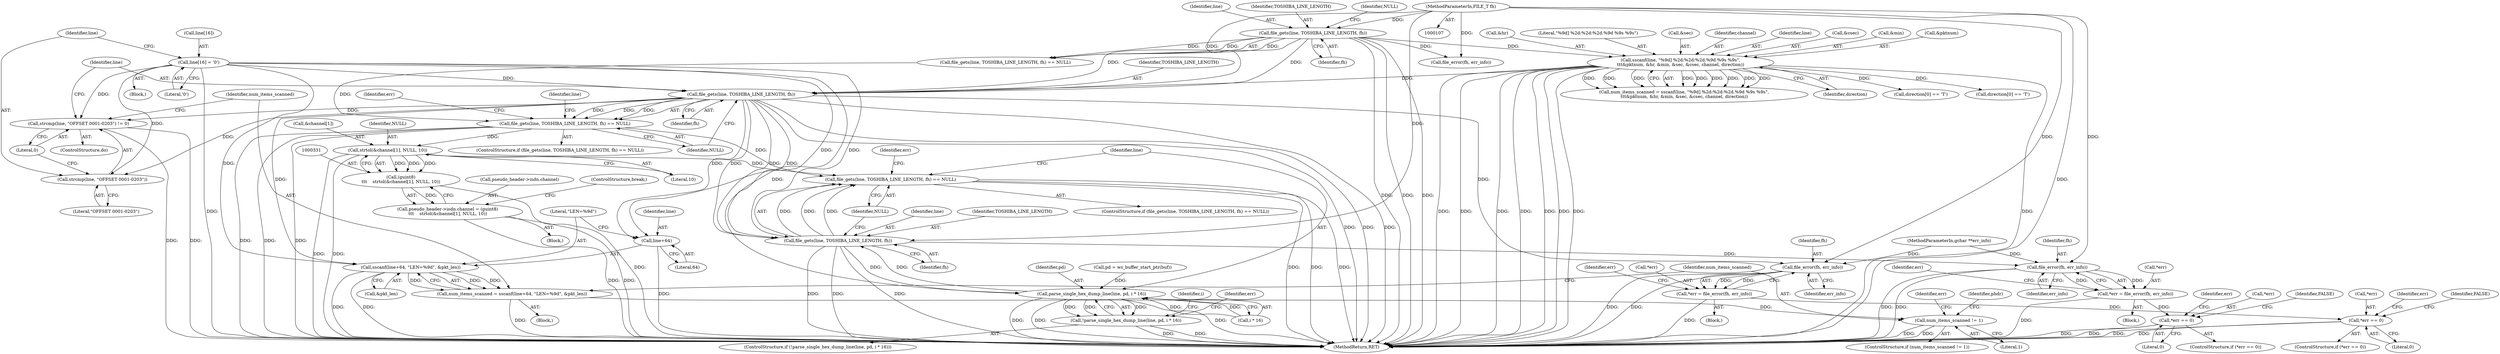 digraph "0_wireshark_5efb45231671baa2db2011d8f67f9d6e72bc455b@API" {
"1000197" [label="(Call,file_gets(line, TOSHIBA_LINE_LENGTH, fh))"];
"1000221" [label="(Call,line[16] = '\0')"];
"1000162" [label="(Call,sscanf(line, \"%9d] %2d:%2d:%2d.%9d %9s %9s\",\n\t\t\t&pktnum, &hr, &min, &sec, &csec, channel, direction))"];
"1000136" [label="(Call,file_gets(line, TOSHIBA_LINE_LENGTH, fh))"];
"1000108" [label="(MethodParameterIn,FILE_T fh)"];
"1000196" [label="(Call,file_gets(line, TOSHIBA_LINE_LENGTH, fh) == NULL)"];
"1000332" [label="(Call,strtol(&channel[1], NULL, 10))"];
"1000330" [label="(Call,(guint8)\n\t\t\t    strtol(&channel[1], NULL, 10))"];
"1000324" [label="(Call,pseudo_header->isdn.channel = (guint8)\n\t\t\t    strtol(&channel[1], NULL, 10))"];
"1000410" [label="(Call,file_gets(line, TOSHIBA_LINE_LENGTH, fh) == NULL)"];
"1000206" [label="(Call,file_error(fh, err_info))"];
"1000203" [label="(Call,*err = file_error(fh, err_info))"];
"1000210" [label="(Call,*err == 0)"];
"1000226" [label="(Call,strcmp(line, \"OFFSET 0001-0203\") != 0)"];
"1000227" [label="(Call,strcmp(line, \"OFFSET 0001-0203\"))"];
"1000233" [label="(Call,sscanf(line+64, \"LEN=%9d\", &pkt_len))"];
"1000231" [label="(Call,num_items_scanned = sscanf(line+64, \"LEN=%9d\", &pkt_len))"];
"1000241" [label="(Call,num_items_scanned != 1)"];
"1000234" [label="(Call,line+64)"];
"1000411" [label="(Call,file_gets(line, TOSHIBA_LINE_LENGTH, fh))"];
"1000420" [label="(Call,file_error(fh, err_info))"];
"1000417" [label="(Call,*err = file_error(fh, err_info))"];
"1000424" [label="(Call,*err == 0)"];
"1000437" [label="(Call,parse_single_hex_dump_line(line, pd, i * 16))"];
"1000436" [label="(Call,!parse_single_hex_dump_line(line, pd, i * 16))"];
"1000221" [label="(Call,line[16] = '\0')"];
"1000203" [label="(Call,*err = file_error(fh, err_info))"];
"1000162" [label="(Call,sscanf(line, \"%9d] %2d:%2d:%2d.%9d %9s %9s\",\n\t\t\t&pktnum, &hr, &min, &sec, &csec, channel, direction))"];
"1000242" [label="(Identifier,num_items_scanned)"];
"1000438" [label="(Identifier,line)"];
"1000383" [label="(Call,pd = ws_buffer_start_ptr(buf))"];
"1000112" [label="(MethodParameterIn,gchar **err_info)"];
"1000217" [label="(Identifier,err)"];
"1000113" [label="(Block,)"];
"1000424" [label="(Call,*err == 0)"];
"1000135" [label="(Call,file_gets(line, TOSHIBA_LINE_LENGTH, fh) == NULL)"];
"1000194" [label="(Block,)"];
"1000169" [label="(Call,&min)"];
"1000238" [label="(Call,&pkt_len)"];
"1000209" [label="(ControlStructure,if (*err == 0))"];
"1000407" [label="(Identifier,i)"];
"1000195" [label="(ControlStructure,if (file_gets(line, TOSHIBA_LINE_LENGTH, fh) == NULL))"];
"1000165" [label="(Call,&pktnum)"];
"1000167" [label="(Call,&hr)"];
"1000164" [label="(Literal,\"%9d] %2d:%2d:%2d.%9d %9s %9s\")"];
"1000415" [label="(Identifier,NULL)"];
"1000410" [label="(Call,file_gets(line, TOSHIBA_LINE_LENGTH, fh) == NULL)"];
"1000234" [label="(Call,line+64)"];
"1000414" [label="(Identifier,fh)"];
"1000226" [label="(Call,strcmp(line, \"OFFSET 0001-0203\") != 0)"];
"1000197" [label="(Call,file_gets(line, TOSHIBA_LINE_LENGTH, fh))"];
"1000212" [label="(Identifier,err)"];
"1000208" [label="(Identifier,err_info)"];
"1000446" [label="(Identifier,err)"];
"1000412" [label="(Identifier,line)"];
"1000220" [label="(Identifier,FALSE)"];
"1000330" [label="(Call,(guint8)\n\t\t\t    strtol(&channel[1], NULL, 10))"];
"1000140" [label="(Identifier,NULL)"];
"1000237" [label="(Literal,\"LEN=%9d\")"];
"1000240" [label="(ControlStructure,if (num_items_scanned != 1))"];
"1000171" [label="(Call,&sec)"];
"1000241" [label="(Call,num_items_scanned != 1)"];
"1000332" [label="(Call,strtol(&channel[1], NULL, 10))"];
"1000207" [label="(Identifier,fh)"];
"1000200" [label="(Identifier,fh)"];
"1000205" [label="(Identifier,err)"];
"1000431" [label="(Identifier,err)"];
"1000136" [label="(Call,file_gets(line, TOSHIBA_LINE_LENGTH, fh))"];
"1000425" [label="(Call,*err)"];
"1000352" [label="(Call,direction[0] == 'T')"];
"1000411" [label="(Call,file_gets(line, TOSHIBA_LINE_LENGTH, fh))"];
"1000206" [label="(Call,file_error(fh, err_info))"];
"1000210" [label="(Call,*err == 0)"];
"1000426" [label="(Identifier,err)"];
"1000416" [label="(Block,)"];
"1000137" [label="(Identifier,line)"];
"1000258" [label="(Identifier,phdr)"];
"1000324" [label="(Call,pseudo_header->isdn.channel = (guint8)\n\t\t\t    strtol(&channel[1], NULL, 10))"];
"1000108" [label="(MethodParameterIn,FILE_T fh)"];
"1000228" [label="(Identifier,line)"];
"1000325" [label="(Call,pseudo_header->isdn.channel)"];
"1000227" [label="(Call,strcmp(line, \"OFFSET 0001-0203\"))"];
"1000201" [label="(Identifier,NULL)"];
"1000160" [label="(Call,num_items_scanned = sscanf(line, \"%9d] %2d:%2d:%2d.%9d %9s %9s\",\n\t\t\t&pktnum, &hr, &min, &sec, &csec, channel, direction))"];
"1000196" [label="(Call,file_gets(line, TOSHIBA_LINE_LENGTH, fh) == NULL)"];
"1000243" [label="(Literal,1)"];
"1000436" [label="(Call,!parse_single_hex_dump_line(line, pd, i * 16))"];
"1000419" [label="(Identifier,err)"];
"1000199" [label="(Identifier,TOSHIBA_LINE_LENGTH)"];
"1000422" [label="(Identifier,err_info)"];
"1000176" [label="(Identifier,direction)"];
"1000338" [label="(Literal,10)"];
"1000204" [label="(Call,*err)"];
"1000231" [label="(Call,num_items_scanned = sscanf(line+64, \"LEN=%9d\", &pkt_len))"];
"1000236" [label="(Literal,64)"];
"1000223" [label="(Identifier,line)"];
"1000225" [label="(Literal,'\0')"];
"1000457" [label="(MethodReturn,RET)"];
"1000439" [label="(Identifier,pd)"];
"1000193" [label="(ControlStructure,do)"];
"1000145" [label="(Call,file_error(fh, err_info))"];
"1000222" [label="(Call,line[16])"];
"1000420" [label="(Call,file_error(fh, err_info))"];
"1000235" [label="(Identifier,line)"];
"1000306" [label="(Block,)"];
"1000440" [label="(Call,i * 16)"];
"1000211" [label="(Call,*err)"];
"1000175" [label="(Identifier,channel)"];
"1000418" [label="(Call,*err)"];
"1000434" [label="(Identifier,FALSE)"];
"1000413" [label="(Identifier,TOSHIBA_LINE_LENGTH)"];
"1000435" [label="(ControlStructure,if (!parse_single_hex_dump_line(line, pd, i * 16)))"];
"1000202" [label="(Block,)"];
"1000233" [label="(Call,sscanf(line+64, \"LEN=%9d\", &pkt_len))"];
"1000163" [label="(Identifier,line)"];
"1000173" [label="(Call,&csec)"];
"1000230" [label="(Literal,0)"];
"1000213" [label="(Literal,0)"];
"1000229" [label="(Literal,\"OFFSET 0001-0203\")"];
"1000232" [label="(Identifier,num_items_scanned)"];
"1000437" [label="(Call,parse_single_hex_dump_line(line, pd, i * 16))"];
"1000417" [label="(Call,*err = file_error(fh, err_info))"];
"1000139" [label="(Identifier,fh)"];
"1000333" [label="(Call,&channel[1])"];
"1000427" [label="(Literal,0)"];
"1000423" [label="(ControlStructure,if (*err == 0))"];
"1000247" [label="(Identifier,err)"];
"1000339" [label="(ControlStructure,break;)"];
"1000421" [label="(Identifier,fh)"];
"1000198" [label="(Identifier,line)"];
"1000138" [label="(Identifier,TOSHIBA_LINE_LENGTH)"];
"1000337" [label="(Identifier,NULL)"];
"1000319" [label="(Call,direction[0] == 'T')"];
"1000409" [label="(ControlStructure,if (file_gets(line, TOSHIBA_LINE_LENGTH, fh) == NULL))"];
"1000197" -> "1000196"  [label="AST: "];
"1000197" -> "1000200"  [label="CFG: "];
"1000198" -> "1000197"  [label="AST: "];
"1000199" -> "1000197"  [label="AST: "];
"1000200" -> "1000197"  [label="AST: "];
"1000201" -> "1000197"  [label="CFG: "];
"1000197" -> "1000457"  [label="DDG: "];
"1000197" -> "1000457"  [label="DDG: "];
"1000197" -> "1000457"  [label="DDG: "];
"1000197" -> "1000196"  [label="DDG: "];
"1000197" -> "1000196"  [label="DDG: "];
"1000197" -> "1000196"  [label="DDG: "];
"1000221" -> "1000197"  [label="DDG: "];
"1000162" -> "1000197"  [label="DDG: "];
"1000136" -> "1000197"  [label="DDG: "];
"1000136" -> "1000197"  [label="DDG: "];
"1000108" -> "1000197"  [label="DDG: "];
"1000197" -> "1000206"  [label="DDG: "];
"1000197" -> "1000226"  [label="DDG: "];
"1000197" -> "1000227"  [label="DDG: "];
"1000197" -> "1000233"  [label="DDG: "];
"1000197" -> "1000234"  [label="DDG: "];
"1000197" -> "1000411"  [label="DDG: "];
"1000197" -> "1000411"  [label="DDG: "];
"1000197" -> "1000411"  [label="DDG: "];
"1000221" -> "1000194"  [label="AST: "];
"1000221" -> "1000225"  [label="CFG: "];
"1000222" -> "1000221"  [label="AST: "];
"1000225" -> "1000221"  [label="AST: "];
"1000228" -> "1000221"  [label="CFG: "];
"1000221" -> "1000457"  [label="DDG: "];
"1000221" -> "1000226"  [label="DDG: "];
"1000221" -> "1000227"  [label="DDG: "];
"1000221" -> "1000233"  [label="DDG: "];
"1000221" -> "1000234"  [label="DDG: "];
"1000221" -> "1000411"  [label="DDG: "];
"1000221" -> "1000437"  [label="DDG: "];
"1000162" -> "1000160"  [label="AST: "];
"1000162" -> "1000176"  [label="CFG: "];
"1000163" -> "1000162"  [label="AST: "];
"1000164" -> "1000162"  [label="AST: "];
"1000165" -> "1000162"  [label="AST: "];
"1000167" -> "1000162"  [label="AST: "];
"1000169" -> "1000162"  [label="AST: "];
"1000171" -> "1000162"  [label="AST: "];
"1000173" -> "1000162"  [label="AST: "];
"1000175" -> "1000162"  [label="AST: "];
"1000176" -> "1000162"  [label="AST: "];
"1000160" -> "1000162"  [label="CFG: "];
"1000162" -> "1000457"  [label="DDG: "];
"1000162" -> "1000457"  [label="DDG: "];
"1000162" -> "1000457"  [label="DDG: "];
"1000162" -> "1000457"  [label="DDG: "];
"1000162" -> "1000457"  [label="DDG: "];
"1000162" -> "1000457"  [label="DDG: "];
"1000162" -> "1000457"  [label="DDG: "];
"1000162" -> "1000457"  [label="DDG: "];
"1000162" -> "1000160"  [label="DDG: "];
"1000162" -> "1000160"  [label="DDG: "];
"1000162" -> "1000160"  [label="DDG: "];
"1000162" -> "1000160"  [label="DDG: "];
"1000162" -> "1000160"  [label="DDG: "];
"1000162" -> "1000160"  [label="DDG: "];
"1000162" -> "1000160"  [label="DDG: "];
"1000162" -> "1000160"  [label="DDG: "];
"1000162" -> "1000160"  [label="DDG: "];
"1000136" -> "1000162"  [label="DDG: "];
"1000162" -> "1000319"  [label="DDG: "];
"1000162" -> "1000352"  [label="DDG: "];
"1000136" -> "1000135"  [label="AST: "];
"1000136" -> "1000139"  [label="CFG: "];
"1000137" -> "1000136"  [label="AST: "];
"1000138" -> "1000136"  [label="AST: "];
"1000139" -> "1000136"  [label="AST: "];
"1000140" -> "1000136"  [label="CFG: "];
"1000136" -> "1000457"  [label="DDG: "];
"1000136" -> "1000457"  [label="DDG: "];
"1000136" -> "1000457"  [label="DDG: "];
"1000136" -> "1000135"  [label="DDG: "];
"1000136" -> "1000135"  [label="DDG: "];
"1000136" -> "1000135"  [label="DDG: "];
"1000108" -> "1000136"  [label="DDG: "];
"1000136" -> "1000145"  [label="DDG: "];
"1000108" -> "1000107"  [label="AST: "];
"1000108" -> "1000457"  [label="DDG: "];
"1000108" -> "1000145"  [label="DDG: "];
"1000108" -> "1000206"  [label="DDG: "];
"1000108" -> "1000411"  [label="DDG: "];
"1000108" -> "1000420"  [label="DDG: "];
"1000196" -> "1000195"  [label="AST: "];
"1000196" -> "1000201"  [label="CFG: "];
"1000201" -> "1000196"  [label="AST: "];
"1000205" -> "1000196"  [label="CFG: "];
"1000223" -> "1000196"  [label="CFG: "];
"1000196" -> "1000457"  [label="DDG: "];
"1000196" -> "1000457"  [label="DDG: "];
"1000196" -> "1000457"  [label="DDG: "];
"1000135" -> "1000196"  [label="DDG: "];
"1000196" -> "1000332"  [label="DDG: "];
"1000196" -> "1000410"  [label="DDG: "];
"1000332" -> "1000330"  [label="AST: "];
"1000332" -> "1000338"  [label="CFG: "];
"1000333" -> "1000332"  [label="AST: "];
"1000337" -> "1000332"  [label="AST: "];
"1000338" -> "1000332"  [label="AST: "];
"1000330" -> "1000332"  [label="CFG: "];
"1000332" -> "1000457"  [label="DDG: "];
"1000332" -> "1000457"  [label="DDG: "];
"1000332" -> "1000330"  [label="DDG: "];
"1000332" -> "1000330"  [label="DDG: "];
"1000332" -> "1000330"  [label="DDG: "];
"1000332" -> "1000410"  [label="DDG: "];
"1000330" -> "1000324"  [label="AST: "];
"1000331" -> "1000330"  [label="AST: "];
"1000324" -> "1000330"  [label="CFG: "];
"1000330" -> "1000457"  [label="DDG: "];
"1000330" -> "1000324"  [label="DDG: "];
"1000324" -> "1000306"  [label="AST: "];
"1000325" -> "1000324"  [label="AST: "];
"1000339" -> "1000324"  [label="CFG: "];
"1000324" -> "1000457"  [label="DDG: "];
"1000324" -> "1000457"  [label="DDG: "];
"1000410" -> "1000409"  [label="AST: "];
"1000410" -> "1000415"  [label="CFG: "];
"1000411" -> "1000410"  [label="AST: "];
"1000415" -> "1000410"  [label="AST: "];
"1000419" -> "1000410"  [label="CFG: "];
"1000438" -> "1000410"  [label="CFG: "];
"1000410" -> "1000457"  [label="DDG: "];
"1000410" -> "1000457"  [label="DDG: "];
"1000410" -> "1000457"  [label="DDG: "];
"1000411" -> "1000410"  [label="DDG: "];
"1000411" -> "1000410"  [label="DDG: "];
"1000411" -> "1000410"  [label="DDG: "];
"1000206" -> "1000203"  [label="AST: "];
"1000206" -> "1000208"  [label="CFG: "];
"1000207" -> "1000206"  [label="AST: "];
"1000208" -> "1000206"  [label="AST: "];
"1000203" -> "1000206"  [label="CFG: "];
"1000206" -> "1000457"  [label="DDG: "];
"1000206" -> "1000457"  [label="DDG: "];
"1000206" -> "1000203"  [label="DDG: "];
"1000206" -> "1000203"  [label="DDG: "];
"1000112" -> "1000206"  [label="DDG: "];
"1000203" -> "1000202"  [label="AST: "];
"1000204" -> "1000203"  [label="AST: "];
"1000212" -> "1000203"  [label="CFG: "];
"1000203" -> "1000457"  [label="DDG: "];
"1000203" -> "1000210"  [label="DDG: "];
"1000210" -> "1000209"  [label="AST: "];
"1000210" -> "1000213"  [label="CFG: "];
"1000211" -> "1000210"  [label="AST: "];
"1000213" -> "1000210"  [label="AST: "];
"1000217" -> "1000210"  [label="CFG: "];
"1000220" -> "1000210"  [label="CFG: "];
"1000210" -> "1000457"  [label="DDG: "];
"1000210" -> "1000457"  [label="DDG: "];
"1000226" -> "1000193"  [label="AST: "];
"1000226" -> "1000230"  [label="CFG: "];
"1000227" -> "1000226"  [label="AST: "];
"1000230" -> "1000226"  [label="AST: "];
"1000198" -> "1000226"  [label="CFG: "];
"1000232" -> "1000226"  [label="CFG: "];
"1000226" -> "1000457"  [label="DDG: "];
"1000226" -> "1000457"  [label="DDG: "];
"1000227" -> "1000229"  [label="CFG: "];
"1000228" -> "1000227"  [label="AST: "];
"1000229" -> "1000227"  [label="AST: "];
"1000230" -> "1000227"  [label="CFG: "];
"1000233" -> "1000231"  [label="AST: "];
"1000233" -> "1000238"  [label="CFG: "];
"1000234" -> "1000233"  [label="AST: "];
"1000237" -> "1000233"  [label="AST: "];
"1000238" -> "1000233"  [label="AST: "];
"1000231" -> "1000233"  [label="CFG: "];
"1000233" -> "1000457"  [label="DDG: "];
"1000233" -> "1000457"  [label="DDG: "];
"1000233" -> "1000231"  [label="DDG: "];
"1000233" -> "1000231"  [label="DDG: "];
"1000233" -> "1000231"  [label="DDG: "];
"1000231" -> "1000113"  [label="AST: "];
"1000232" -> "1000231"  [label="AST: "];
"1000242" -> "1000231"  [label="CFG: "];
"1000231" -> "1000457"  [label="DDG: "];
"1000231" -> "1000241"  [label="DDG: "];
"1000241" -> "1000240"  [label="AST: "];
"1000241" -> "1000243"  [label="CFG: "];
"1000242" -> "1000241"  [label="AST: "];
"1000243" -> "1000241"  [label="AST: "];
"1000247" -> "1000241"  [label="CFG: "];
"1000258" -> "1000241"  [label="CFG: "];
"1000241" -> "1000457"  [label="DDG: "];
"1000241" -> "1000457"  [label="DDG: "];
"1000234" -> "1000236"  [label="CFG: "];
"1000235" -> "1000234"  [label="AST: "];
"1000236" -> "1000234"  [label="AST: "];
"1000237" -> "1000234"  [label="CFG: "];
"1000234" -> "1000457"  [label="DDG: "];
"1000411" -> "1000414"  [label="CFG: "];
"1000412" -> "1000411"  [label="AST: "];
"1000413" -> "1000411"  [label="AST: "];
"1000414" -> "1000411"  [label="AST: "];
"1000415" -> "1000411"  [label="CFG: "];
"1000411" -> "1000457"  [label="DDG: "];
"1000411" -> "1000457"  [label="DDG: "];
"1000411" -> "1000457"  [label="DDG: "];
"1000437" -> "1000411"  [label="DDG: "];
"1000411" -> "1000420"  [label="DDG: "];
"1000411" -> "1000437"  [label="DDG: "];
"1000420" -> "1000417"  [label="AST: "];
"1000420" -> "1000422"  [label="CFG: "];
"1000421" -> "1000420"  [label="AST: "];
"1000422" -> "1000420"  [label="AST: "];
"1000417" -> "1000420"  [label="CFG: "];
"1000420" -> "1000457"  [label="DDG: "];
"1000420" -> "1000457"  [label="DDG: "];
"1000420" -> "1000417"  [label="DDG: "];
"1000420" -> "1000417"  [label="DDG: "];
"1000112" -> "1000420"  [label="DDG: "];
"1000417" -> "1000416"  [label="AST: "];
"1000418" -> "1000417"  [label="AST: "];
"1000426" -> "1000417"  [label="CFG: "];
"1000417" -> "1000457"  [label="DDG: "];
"1000417" -> "1000424"  [label="DDG: "];
"1000424" -> "1000423"  [label="AST: "];
"1000424" -> "1000427"  [label="CFG: "];
"1000425" -> "1000424"  [label="AST: "];
"1000427" -> "1000424"  [label="AST: "];
"1000431" -> "1000424"  [label="CFG: "];
"1000434" -> "1000424"  [label="CFG: "];
"1000424" -> "1000457"  [label="DDG: "];
"1000424" -> "1000457"  [label="DDG: "];
"1000437" -> "1000436"  [label="AST: "];
"1000437" -> "1000440"  [label="CFG: "];
"1000438" -> "1000437"  [label="AST: "];
"1000439" -> "1000437"  [label="AST: "];
"1000440" -> "1000437"  [label="AST: "];
"1000436" -> "1000437"  [label="CFG: "];
"1000437" -> "1000457"  [label="DDG: "];
"1000437" -> "1000457"  [label="DDG: "];
"1000437" -> "1000457"  [label="DDG: "];
"1000437" -> "1000436"  [label="DDG: "];
"1000437" -> "1000436"  [label="DDG: "];
"1000437" -> "1000436"  [label="DDG: "];
"1000383" -> "1000437"  [label="DDG: "];
"1000440" -> "1000437"  [label="DDG: "];
"1000440" -> "1000437"  [label="DDG: "];
"1000436" -> "1000435"  [label="AST: "];
"1000446" -> "1000436"  [label="CFG: "];
"1000407" -> "1000436"  [label="CFG: "];
"1000436" -> "1000457"  [label="DDG: "];
"1000436" -> "1000457"  [label="DDG: "];
}

